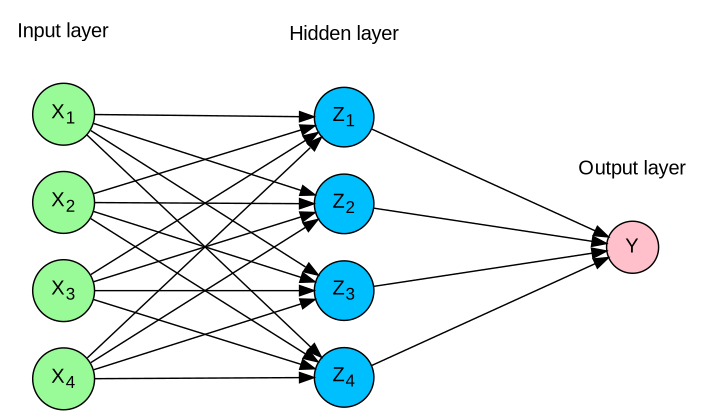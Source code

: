 digraph g {

  graph [dpi = 300, size = 4.7]
  graph [rankdir = LR;
         splines = false;
         ranksep = 1.5]

  node [fontname = Arial, shape = circle, style = filled]        

  {
    node [shape = plaintext, fillcolor = none]
    label_x [label = "Input layer"]
    label_z [label = "Hidden layer"]
    label_y [label = "Output layer"]
  }

  {
    node [fillcolor = palegreen]
    x1 [label = <X<sub>1</sub>>]
    x2 [label = <X<sub>2</sub>>]
    x3 [label = <X<sub>3</sub>>]
    x4 [label = <X<sub>4</sub>>]
  }

  {
    node [fillcolor = deepskyblue]
    z1 [label = <Z<sub>1</sub>>]
    z2 [label = <Z<sub>2</sub>>]
    z3 [label = <Z<sub>3</sub>>]
    z4 [label = <Z<sub>4</sub>>]
  }

  {
    node [fillcolor = pink]
    y [label = <Y>]
  }

  edge [style = invis]

  { 
    rank=same;
    label_x -> x1 -> x2 -> x3 -> x4;
  }

  { 
    rank=same;
    label_z -> z1 -> z2 -> z3 -> z4;
  }

  { 
    rank=same;
    label_y -> y;
  }

  {
    edge [style=solid]
    {x1;x2;x3;x4} -> {z1;z2;z3;z4} -> y
  }
}

